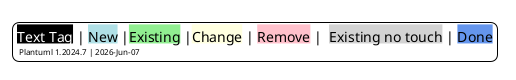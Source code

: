 @startuml style
'https://crashedmind.github.io/PlantUMLHitchhikersGuide/layout/layout.html
'allow_mixing
'skinparam monochrome true
'skinparam linetype polyline
'skinparam linetype ortho

!startsub BASIC

skinparam ActorBackgroundColor #white
skinparam ComponentBackgroundColor #white
skinparam UseCaseBackgroundColor #white
skinparam ArrowThickness 3
skinparam ArrowLollipopColor #blue
skinparam ArrowColor grey
skinparam legendBackgroundColor #white
skinparam NoteBorderThickness 1.5
skinparam QueueBackgroundColor #white
skinparam BoundaryBackgroundColor #white
skinparam ControlBackgroundColor #white
skinparam EntityBackgroundColor #white
skinparam InterfaceBackgroundColor #white
skinparam DatabaseBackgroundColor #white
skinparam ComponentBorderColor<<next-phase>> #blue

skinparam Nodesep 30
skinparam Ranksep 10

skinparam rectangle {
    RoundCorner 25
}

!function $done($type = "any")
    !return "#CornflowerBlue"  
!endfunction

!function $notouch($type = "any")
    !return "#lightgray"  
!endfunction

!function $notouch_link($type = "any")
    !return "#gray"  
!endfunction

!function $exiting($type = "any")
    !return "#lightgreen"  
!endfunction

!function $existing($type = "any")
    !return "#lightgreen"  
!endfunction

!function $existing_link($type = "any")
    !return "#green"  
!endfunction

!function $new($type = "any")
    !return "#powderBlue"  
!endfunction

!function $new_link($type = "any")
    !return "#blue"  
!endfunction

!function $change($type = "any")
    !return "#lightyellow"  
!endfunction

!function $change_link($type = "any")
    !return "#burlywood"  
!endfunction


!function $remove($type = "any")
    !return "#pink"  
!endfunction

!function $remove_link($type = "any")
    !return "#red"  
!endfunction

!function $temporary($type = "any")
    !return "#powderBlue|pink" 
!endfunction

!function $remove_future($type = "any")
    !return "#lightgreen|pink"  
!endfunction

!function $change_future($type = "any")
    !return "#lightgreen|yellow"  
!endfunction


!unquoted procedure $black_tag($text='',$desc='')
    note on link #black|lightgray
        <&cog><color:#white>$text</color><back:#white><color:#black>$desc</color></back>
    endnote
!endprocedure


legend
<back:#black><color:#white>Text Tag</color></back> | <back:$new()>New</back> |<back:$existing()>Existing</back> |<back:$change()>Change</back> | <back:$remove()>Remove</back> |  <back:$notouch()>Existing no touch</back> | <back:$done()>Done</back>
<size:8> Plantuml %version() | %date("yyyy-MMM-dd") %filename()</size>
end legend

!endsub

!unquoted procedure $example_style($text='')
    left to right direction

    component anyComponent
    component new $new() 
    component existing $existing() 
    component remove $remove()
    component temporary<<temporary>> $new() 
        '$temporary() 
    component notouch $notouch() 
    component done $done()
    component change $change()

    new ..|> anyComponent : Realization 

    usecase anyUseCase as "use case"
    
    'together {
    actor anyActor as "user/system" 
    actor stakeholder 
    stakeholder --|> anyActor : is as
    stakeholder -- anyUseCase
    '}

    existing -[$remove_link()]-> remove
        $black_tag(remove_link)

    notouch -[$notouch_link()]-> existing
        $black_tag(no_change_link)

    existing --> change
    change -[$change_link()]-> done
        $black_tag(change_link)
    new -[$new_link()]-> done
        $black_tag(new_link)
    done --> existing 

    new -u-|> anyUseCase : Implements

rectangle "In the scope of another workstream" #line.dashed {
    component remove_future<<next-phase>> $remove()
        ' $remove_future() 
    component change_future<<next-phase>> $change()
        ' $change_future()

    existing -[$existing_link()]-> remove_future
        $black_tag(existing_link)
    
    existing --> change_future

    new --> temporary
    temporary --> remove_future
}


    rectangle Service as "Service Boundary" {
        node process {
            boundary anyBoundary as "Boundary"
            control anyControl as "Control / Controller"
            entity anyEntity as "Aggregate / Entity"
        }
        database anyStorage as "Durable storage"

        anyBoundary -r-> anyControl
        anyControl -r-> anyEntity 
        anyActor --> anyBoundary
        anyControl --> anyStorage : POST/PUT/GET/PATCH\nentity


        queue Topic_outbound <<outbound>> as "topic"

        queue Topic_inbound <<inbound>> as "topic"

        anyControl --\\ Topic_outbound : PUSH
        Topic_inbound --\\ anyControl : PULL
    }

!endprocedure

'$example_style()

@enduml